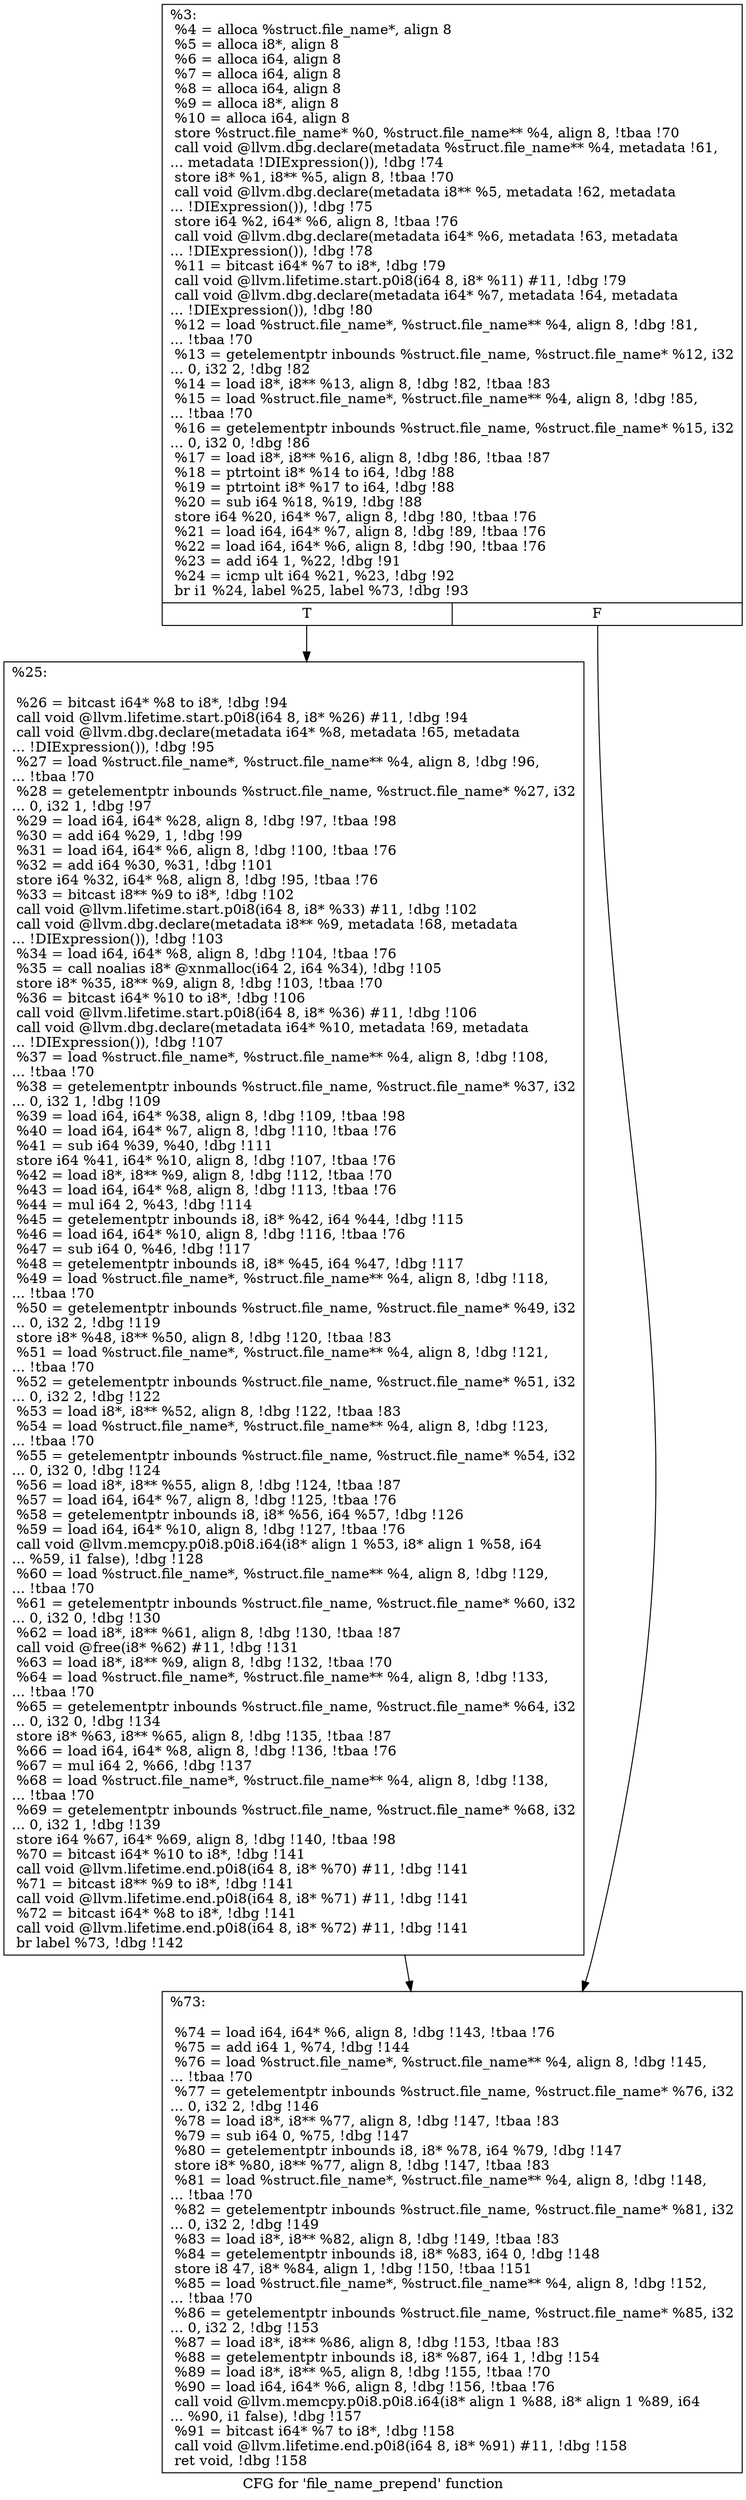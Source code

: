 digraph "CFG for 'file_name_prepend' function" {
	label="CFG for 'file_name_prepend' function";

	Node0xa96090 [shape=record,label="{%3:\l  %4 = alloca %struct.file_name*, align 8\l  %5 = alloca i8*, align 8\l  %6 = alloca i64, align 8\l  %7 = alloca i64, align 8\l  %8 = alloca i64, align 8\l  %9 = alloca i8*, align 8\l  %10 = alloca i64, align 8\l  store %struct.file_name* %0, %struct.file_name** %4, align 8, !tbaa !70\l  call void @llvm.dbg.declare(metadata %struct.file_name** %4, metadata !61,\l... metadata !DIExpression()), !dbg !74\l  store i8* %1, i8** %5, align 8, !tbaa !70\l  call void @llvm.dbg.declare(metadata i8** %5, metadata !62, metadata\l... !DIExpression()), !dbg !75\l  store i64 %2, i64* %6, align 8, !tbaa !76\l  call void @llvm.dbg.declare(metadata i64* %6, metadata !63, metadata\l... !DIExpression()), !dbg !78\l  %11 = bitcast i64* %7 to i8*, !dbg !79\l  call void @llvm.lifetime.start.p0i8(i64 8, i8* %11) #11, !dbg !79\l  call void @llvm.dbg.declare(metadata i64* %7, metadata !64, metadata\l... !DIExpression()), !dbg !80\l  %12 = load %struct.file_name*, %struct.file_name** %4, align 8, !dbg !81,\l... !tbaa !70\l  %13 = getelementptr inbounds %struct.file_name, %struct.file_name* %12, i32\l... 0, i32 2, !dbg !82\l  %14 = load i8*, i8** %13, align 8, !dbg !82, !tbaa !83\l  %15 = load %struct.file_name*, %struct.file_name** %4, align 8, !dbg !85,\l... !tbaa !70\l  %16 = getelementptr inbounds %struct.file_name, %struct.file_name* %15, i32\l... 0, i32 0, !dbg !86\l  %17 = load i8*, i8** %16, align 8, !dbg !86, !tbaa !87\l  %18 = ptrtoint i8* %14 to i64, !dbg !88\l  %19 = ptrtoint i8* %17 to i64, !dbg !88\l  %20 = sub i64 %18, %19, !dbg !88\l  store i64 %20, i64* %7, align 8, !dbg !80, !tbaa !76\l  %21 = load i64, i64* %7, align 8, !dbg !89, !tbaa !76\l  %22 = load i64, i64* %6, align 8, !dbg !90, !tbaa !76\l  %23 = add i64 1, %22, !dbg !91\l  %24 = icmp ult i64 %21, %23, !dbg !92\l  br i1 %24, label %25, label %73, !dbg !93\l|{<s0>T|<s1>F}}"];
	Node0xa96090:s0 -> Node0xa7e410;
	Node0xa96090:s1 -> Node0xa7e460;
	Node0xa7e410 [shape=record,label="{%25:\l\l  %26 = bitcast i64* %8 to i8*, !dbg !94\l  call void @llvm.lifetime.start.p0i8(i64 8, i8* %26) #11, !dbg !94\l  call void @llvm.dbg.declare(metadata i64* %8, metadata !65, metadata\l... !DIExpression()), !dbg !95\l  %27 = load %struct.file_name*, %struct.file_name** %4, align 8, !dbg !96,\l... !tbaa !70\l  %28 = getelementptr inbounds %struct.file_name, %struct.file_name* %27, i32\l... 0, i32 1, !dbg !97\l  %29 = load i64, i64* %28, align 8, !dbg !97, !tbaa !98\l  %30 = add i64 %29, 1, !dbg !99\l  %31 = load i64, i64* %6, align 8, !dbg !100, !tbaa !76\l  %32 = add i64 %30, %31, !dbg !101\l  store i64 %32, i64* %8, align 8, !dbg !95, !tbaa !76\l  %33 = bitcast i8** %9 to i8*, !dbg !102\l  call void @llvm.lifetime.start.p0i8(i64 8, i8* %33) #11, !dbg !102\l  call void @llvm.dbg.declare(metadata i8** %9, metadata !68, metadata\l... !DIExpression()), !dbg !103\l  %34 = load i64, i64* %8, align 8, !dbg !104, !tbaa !76\l  %35 = call noalias i8* @xnmalloc(i64 2, i64 %34), !dbg !105\l  store i8* %35, i8** %9, align 8, !dbg !103, !tbaa !70\l  %36 = bitcast i64* %10 to i8*, !dbg !106\l  call void @llvm.lifetime.start.p0i8(i64 8, i8* %36) #11, !dbg !106\l  call void @llvm.dbg.declare(metadata i64* %10, metadata !69, metadata\l... !DIExpression()), !dbg !107\l  %37 = load %struct.file_name*, %struct.file_name** %4, align 8, !dbg !108,\l... !tbaa !70\l  %38 = getelementptr inbounds %struct.file_name, %struct.file_name* %37, i32\l... 0, i32 1, !dbg !109\l  %39 = load i64, i64* %38, align 8, !dbg !109, !tbaa !98\l  %40 = load i64, i64* %7, align 8, !dbg !110, !tbaa !76\l  %41 = sub i64 %39, %40, !dbg !111\l  store i64 %41, i64* %10, align 8, !dbg !107, !tbaa !76\l  %42 = load i8*, i8** %9, align 8, !dbg !112, !tbaa !70\l  %43 = load i64, i64* %8, align 8, !dbg !113, !tbaa !76\l  %44 = mul i64 2, %43, !dbg !114\l  %45 = getelementptr inbounds i8, i8* %42, i64 %44, !dbg !115\l  %46 = load i64, i64* %10, align 8, !dbg !116, !tbaa !76\l  %47 = sub i64 0, %46, !dbg !117\l  %48 = getelementptr inbounds i8, i8* %45, i64 %47, !dbg !117\l  %49 = load %struct.file_name*, %struct.file_name** %4, align 8, !dbg !118,\l... !tbaa !70\l  %50 = getelementptr inbounds %struct.file_name, %struct.file_name* %49, i32\l... 0, i32 2, !dbg !119\l  store i8* %48, i8** %50, align 8, !dbg !120, !tbaa !83\l  %51 = load %struct.file_name*, %struct.file_name** %4, align 8, !dbg !121,\l... !tbaa !70\l  %52 = getelementptr inbounds %struct.file_name, %struct.file_name* %51, i32\l... 0, i32 2, !dbg !122\l  %53 = load i8*, i8** %52, align 8, !dbg !122, !tbaa !83\l  %54 = load %struct.file_name*, %struct.file_name** %4, align 8, !dbg !123,\l... !tbaa !70\l  %55 = getelementptr inbounds %struct.file_name, %struct.file_name* %54, i32\l... 0, i32 0, !dbg !124\l  %56 = load i8*, i8** %55, align 8, !dbg !124, !tbaa !87\l  %57 = load i64, i64* %7, align 8, !dbg !125, !tbaa !76\l  %58 = getelementptr inbounds i8, i8* %56, i64 %57, !dbg !126\l  %59 = load i64, i64* %10, align 8, !dbg !127, !tbaa !76\l  call void @llvm.memcpy.p0i8.p0i8.i64(i8* align 1 %53, i8* align 1 %58, i64\l... %59, i1 false), !dbg !128\l  %60 = load %struct.file_name*, %struct.file_name** %4, align 8, !dbg !129,\l... !tbaa !70\l  %61 = getelementptr inbounds %struct.file_name, %struct.file_name* %60, i32\l... 0, i32 0, !dbg !130\l  %62 = load i8*, i8** %61, align 8, !dbg !130, !tbaa !87\l  call void @free(i8* %62) #11, !dbg !131\l  %63 = load i8*, i8** %9, align 8, !dbg !132, !tbaa !70\l  %64 = load %struct.file_name*, %struct.file_name** %4, align 8, !dbg !133,\l... !tbaa !70\l  %65 = getelementptr inbounds %struct.file_name, %struct.file_name* %64, i32\l... 0, i32 0, !dbg !134\l  store i8* %63, i8** %65, align 8, !dbg !135, !tbaa !87\l  %66 = load i64, i64* %8, align 8, !dbg !136, !tbaa !76\l  %67 = mul i64 2, %66, !dbg !137\l  %68 = load %struct.file_name*, %struct.file_name** %4, align 8, !dbg !138,\l... !tbaa !70\l  %69 = getelementptr inbounds %struct.file_name, %struct.file_name* %68, i32\l... 0, i32 1, !dbg !139\l  store i64 %67, i64* %69, align 8, !dbg !140, !tbaa !98\l  %70 = bitcast i64* %10 to i8*, !dbg !141\l  call void @llvm.lifetime.end.p0i8(i64 8, i8* %70) #11, !dbg !141\l  %71 = bitcast i8** %9 to i8*, !dbg !141\l  call void @llvm.lifetime.end.p0i8(i64 8, i8* %71) #11, !dbg !141\l  %72 = bitcast i64* %8 to i8*, !dbg !141\l  call void @llvm.lifetime.end.p0i8(i64 8, i8* %72) #11, !dbg !141\l  br label %73, !dbg !142\l}"];
	Node0xa7e410 -> Node0xa7e460;
	Node0xa7e460 [shape=record,label="{%73:\l\l  %74 = load i64, i64* %6, align 8, !dbg !143, !tbaa !76\l  %75 = add i64 1, %74, !dbg !144\l  %76 = load %struct.file_name*, %struct.file_name** %4, align 8, !dbg !145,\l... !tbaa !70\l  %77 = getelementptr inbounds %struct.file_name, %struct.file_name* %76, i32\l... 0, i32 2, !dbg !146\l  %78 = load i8*, i8** %77, align 8, !dbg !147, !tbaa !83\l  %79 = sub i64 0, %75, !dbg !147\l  %80 = getelementptr inbounds i8, i8* %78, i64 %79, !dbg !147\l  store i8* %80, i8** %77, align 8, !dbg !147, !tbaa !83\l  %81 = load %struct.file_name*, %struct.file_name** %4, align 8, !dbg !148,\l... !tbaa !70\l  %82 = getelementptr inbounds %struct.file_name, %struct.file_name* %81, i32\l... 0, i32 2, !dbg !149\l  %83 = load i8*, i8** %82, align 8, !dbg !149, !tbaa !83\l  %84 = getelementptr inbounds i8, i8* %83, i64 0, !dbg !148\l  store i8 47, i8* %84, align 1, !dbg !150, !tbaa !151\l  %85 = load %struct.file_name*, %struct.file_name** %4, align 8, !dbg !152,\l... !tbaa !70\l  %86 = getelementptr inbounds %struct.file_name, %struct.file_name* %85, i32\l... 0, i32 2, !dbg !153\l  %87 = load i8*, i8** %86, align 8, !dbg !153, !tbaa !83\l  %88 = getelementptr inbounds i8, i8* %87, i64 1, !dbg !154\l  %89 = load i8*, i8** %5, align 8, !dbg !155, !tbaa !70\l  %90 = load i64, i64* %6, align 8, !dbg !156, !tbaa !76\l  call void @llvm.memcpy.p0i8.p0i8.i64(i8* align 1 %88, i8* align 1 %89, i64\l... %90, i1 false), !dbg !157\l  %91 = bitcast i64* %7 to i8*, !dbg !158\l  call void @llvm.lifetime.end.p0i8(i64 8, i8* %91) #11, !dbg !158\l  ret void, !dbg !158\l}"];
}
